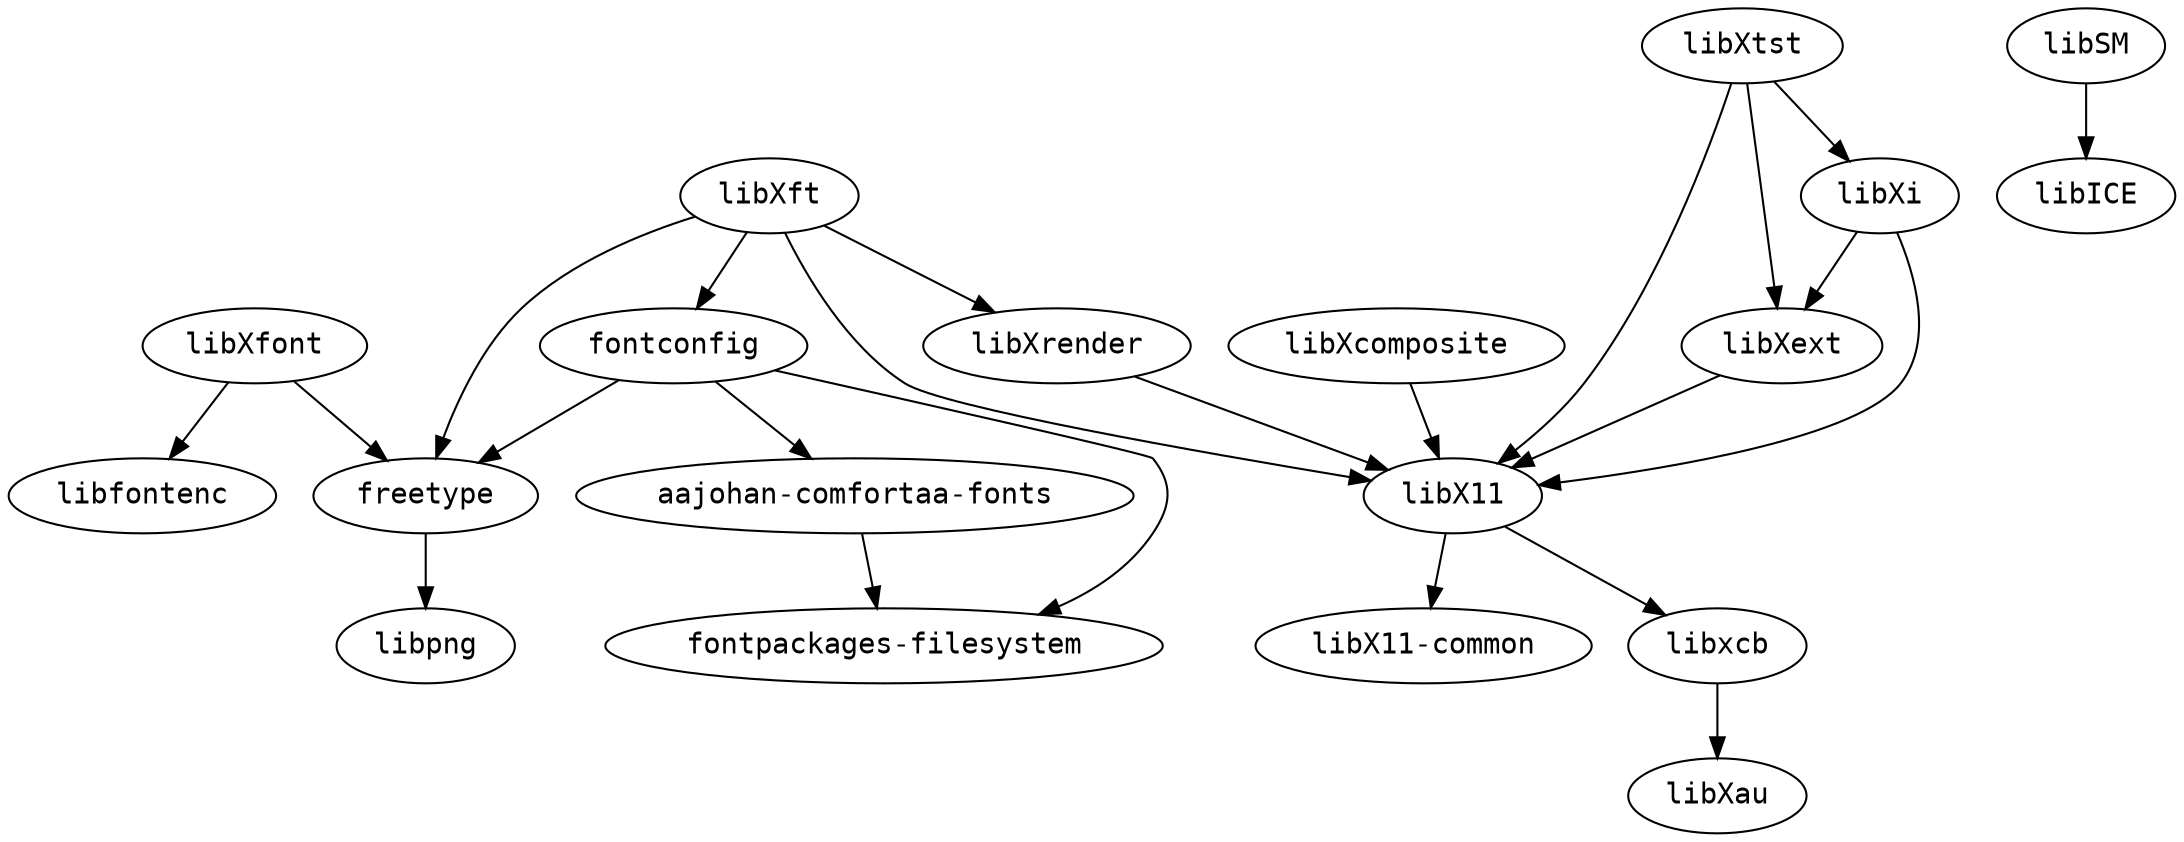 strict digraph G {
node [fontname=monospace];
  "aajohan-comfortaa-fonts" -> "fontpackages-filesystem";
  "fontconfig" -> "aajohan-comfortaa-fonts";
  "fontconfig" -> "fontpackages-filesystem";
  "fontconfig" -> "freetype";
  "freetype" -> "libpng";
  "libSM" -> "libICE";
  "libX11" -> "libX11-common";
  "libX11" -> "libxcb";
  "libxcb" -> "libXau";
  "libXcomposite" -> "libX11";
  "libXext" -> "libX11";
  "libXfont" -> "freetype";
  "libXfont" -> "libfontenc";
  "libXft" -> "fontconfig";
  "libXft" -> "freetype";
  "libXft" -> "libX11";
  "libXft" -> "libXrender";
  "libXi" -> "libX11";
  "libXi" -> "libXext";
  "libXrender" -> "libX11";
  "libXtst" -> "libX11";
  "libXtst" -> "libXext";
  "libXtst" -> "libXi";
}
